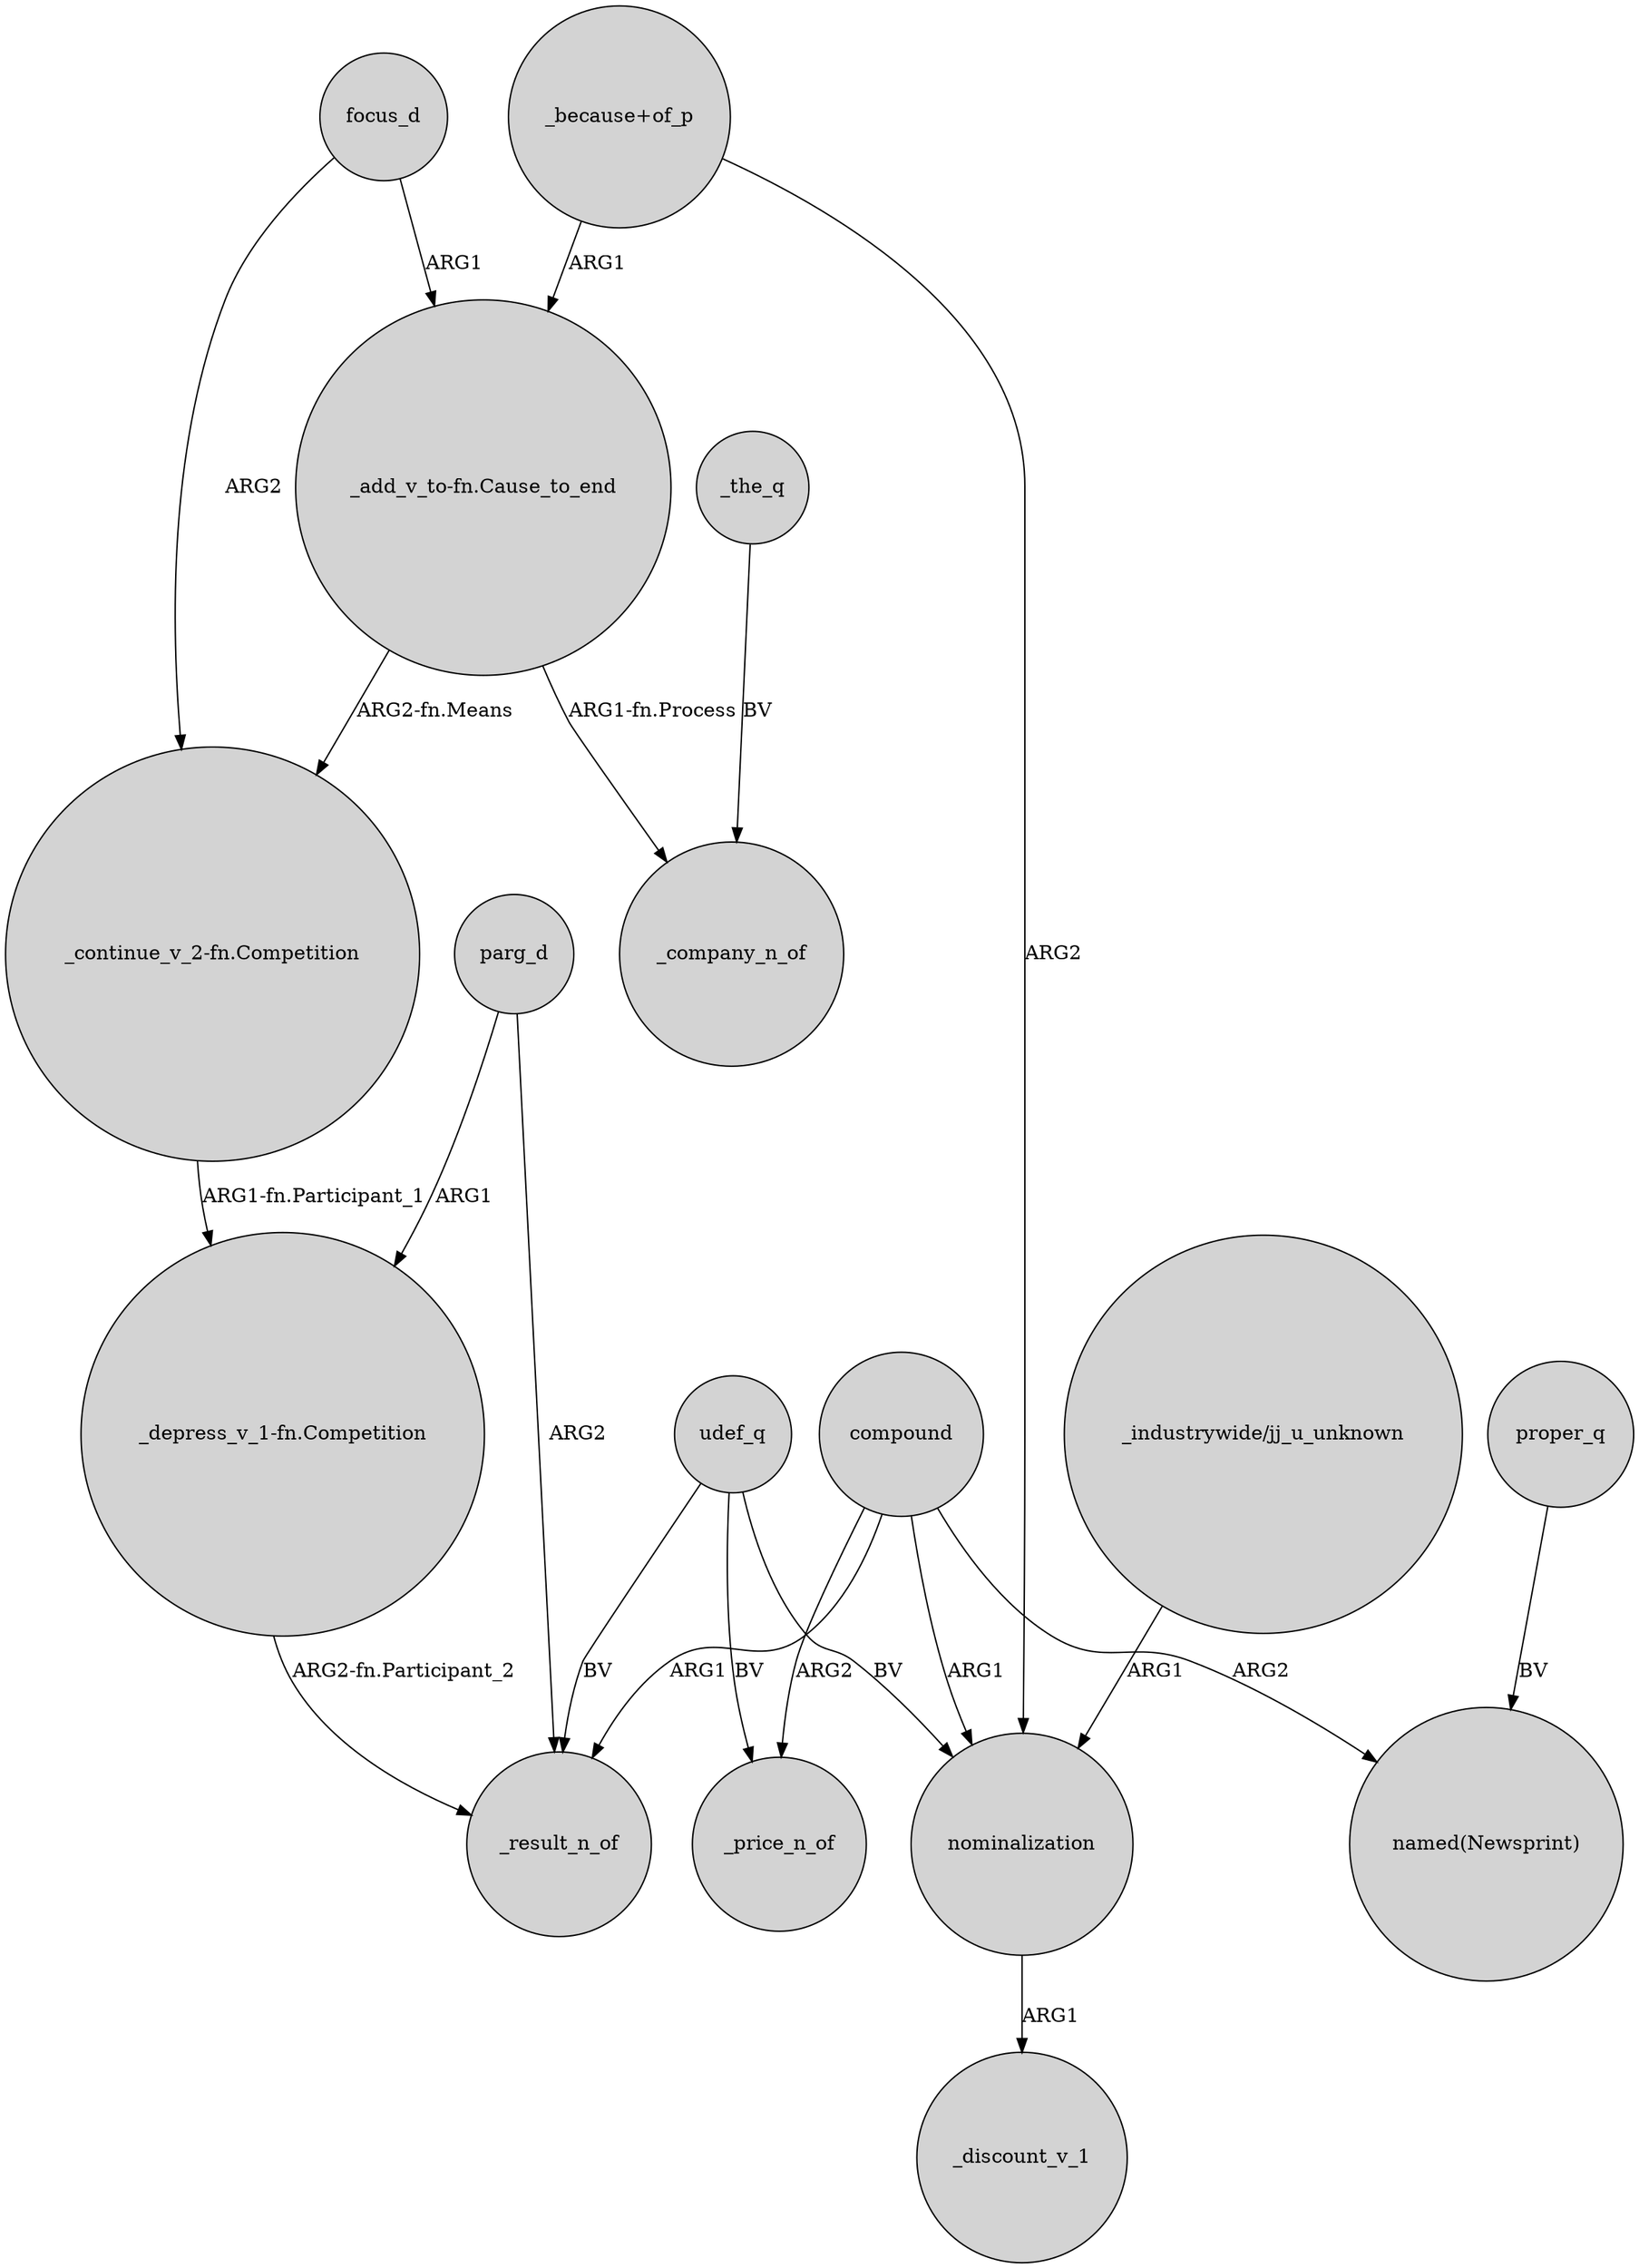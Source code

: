 digraph {
	node [shape=circle style=filled]
	focus_d -> "_add_v_to-fn.Cause_to_end" [label=ARG1]
	"_depress_v_1-fn.Competition" -> _result_n_of [label="ARG2-fn.Participant_2"]
	"_add_v_to-fn.Cause_to_end" -> "_continue_v_2-fn.Competition" [label="ARG2-fn.Means"]
	parg_d -> _result_n_of [label=ARG2]
	parg_d -> "_depress_v_1-fn.Competition" [label=ARG1]
	udef_q -> _price_n_of [label=BV]
	nominalization -> _discount_v_1 [label=ARG1]
	udef_q -> nominalization [label=BV]
	compound -> "named(Newsprint)" [label=ARG2]
	"_continue_v_2-fn.Competition" -> "_depress_v_1-fn.Competition" [label="ARG1-fn.Participant_1"]
	compound -> nominalization [label=ARG1]
	"_because+of_p" -> nominalization [label=ARG2]
	compound -> _price_n_of [label=ARG2]
	"_because+of_p" -> "_add_v_to-fn.Cause_to_end" [label=ARG1]
	"_industrywide/jj_u_unknown" -> nominalization [label=ARG1]
	"_add_v_to-fn.Cause_to_end" -> _company_n_of [label="ARG1-fn.Process"]
	proper_q -> "named(Newsprint)" [label=BV]
	focus_d -> "_continue_v_2-fn.Competition" [label=ARG2]
	compound -> _result_n_of [label=ARG1]
	udef_q -> _result_n_of [label=BV]
	_the_q -> _company_n_of [label=BV]
}
